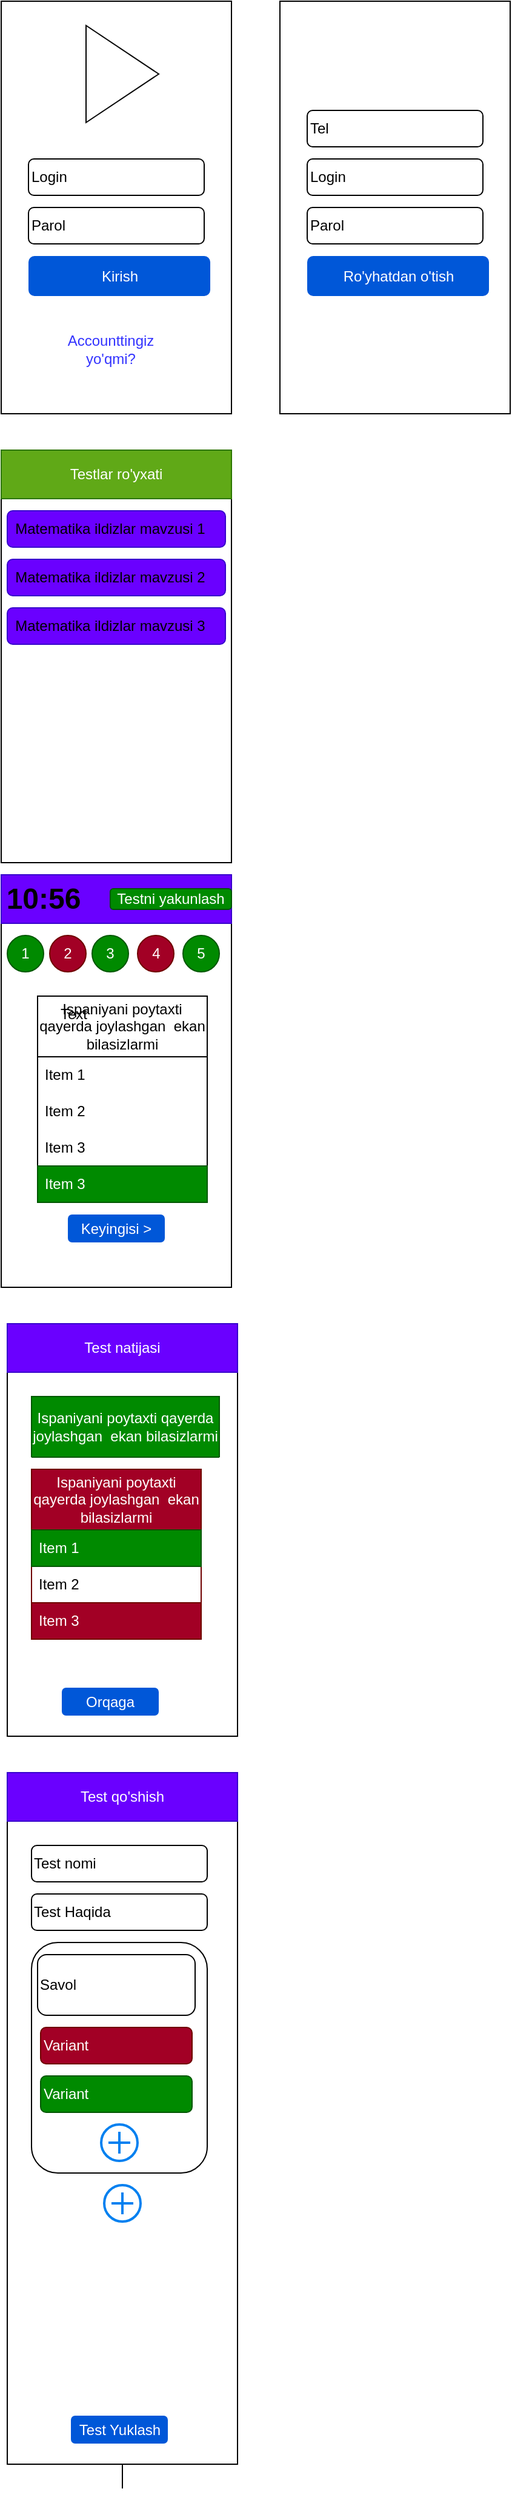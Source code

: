 <mxfile version="22.1.16" type="device">
  <diagram name="Page-1" id="bLL8LefFyKB6DO4CLXaG">
    <mxGraphModel dx="840" dy="503" grid="1" gridSize="10" guides="1" tooltips="1" connect="1" arrows="1" fold="1" page="1" pageScale="1" pageWidth="850" pageHeight="1100" math="0" shadow="0">
      <root>
        <mxCell id="0" />
        <mxCell id="1" parent="0" />
        <mxCell id="ahljpHzsh84OXeeRD9S3-1" value="" style="rounded=0;whiteSpace=wrap;html=1;" parent="1" vertex="1">
          <mxGeometry x="360" y="290" width="190" height="340" as="geometry" />
        </mxCell>
        <mxCell id="ahljpHzsh84OXeeRD9S3-2" value="Login" style="rounded=1;whiteSpace=wrap;html=1;align=left;" parent="1" vertex="1">
          <mxGeometry x="382.5" y="420" width="145" height="30" as="geometry" />
        </mxCell>
        <mxCell id="ahljpHzsh84OXeeRD9S3-3" value="Parol" style="rounded=1;whiteSpace=wrap;html=1;align=left;" parent="1" vertex="1">
          <mxGeometry x="382.5" y="460" width="145" height="30" as="geometry" />
        </mxCell>
        <mxCell id="ahljpHzsh84OXeeRD9S3-4" value="Kirish" style="rounded=1;fillColor=#0057D8;align=center;strokeColor=none;html=1;whiteSpace=wrap;fontColor=#ffffff;fontSize=12;sketch=0;" parent="1" vertex="1">
          <mxGeometry x="382.5" y="500" width="150" height="33" as="geometry" />
        </mxCell>
        <mxCell id="ahljpHzsh84OXeeRD9S3-6" value="" style="triangle;whiteSpace=wrap;html=1;" parent="1" vertex="1">
          <mxGeometry x="430" y="310" width="60" height="80" as="geometry" />
        </mxCell>
        <mxCell id="ahljpHzsh84OXeeRD9S3-7" value="" style="rounded=0;whiteSpace=wrap;html=1;" parent="1" vertex="1">
          <mxGeometry x="360" y="660" width="190" height="340" as="geometry" />
        </mxCell>
        <mxCell id="ahljpHzsh84OXeeRD9S3-12" value="Testlar ro&#39;yxati" style="text;html=1;strokeColor=#2D7600;fillColor=#60a917;align=center;verticalAlign=middle;whiteSpace=wrap;rounded=0;fontColor=#ffffff;" parent="1" vertex="1">
          <mxGeometry x="360" y="660" width="190" height="40" as="geometry" />
        </mxCell>
        <mxCell id="ahljpHzsh84OXeeRD9S3-13" value="" style="rounded=1;whiteSpace=wrap;html=1;fillColor=#6a00ff;fontColor=#ffffff;strokeColor=#3700CC;" parent="1" vertex="1">
          <mxGeometry x="365" y="710" width="180" height="30" as="geometry" />
        </mxCell>
        <mxCell id="ahljpHzsh84OXeeRD9S3-14" value="Matematika ildizlar mavzusi 1" style="text;html=1;strokeColor=none;fillColor=none;align=center;verticalAlign=middle;whiteSpace=wrap;rounded=0;" parent="1" vertex="1">
          <mxGeometry x="365" y="710" width="170" height="30" as="geometry" />
        </mxCell>
        <mxCell id="ahljpHzsh84OXeeRD9S3-20" value="" style="rounded=1;whiteSpace=wrap;html=1;fillColor=#6a00ff;fontColor=#ffffff;strokeColor=#3700CC;" parent="1" vertex="1">
          <mxGeometry x="365" y="750" width="180" height="30" as="geometry" />
        </mxCell>
        <mxCell id="ahljpHzsh84OXeeRD9S3-21" value="Matematika ildizlar mavzusi 2" style="text;html=1;strokeColor=none;fillColor=none;align=center;verticalAlign=middle;whiteSpace=wrap;rounded=0;" parent="1" vertex="1">
          <mxGeometry x="365" y="750" width="170" height="30" as="geometry" />
        </mxCell>
        <mxCell id="ahljpHzsh84OXeeRD9S3-22" value="" style="rounded=1;whiteSpace=wrap;html=1;fillColor=#6a00ff;fontColor=#ffffff;strokeColor=#3700CC;" parent="1" vertex="1">
          <mxGeometry x="365" y="790" width="180" height="30" as="geometry" />
        </mxCell>
        <mxCell id="ahljpHzsh84OXeeRD9S3-23" value="Matematika ildizlar mavzusi 3" style="text;html=1;strokeColor=none;fillColor=none;align=center;verticalAlign=middle;whiteSpace=wrap;rounded=0;" parent="1" vertex="1">
          <mxGeometry x="365" y="790" width="170" height="30" as="geometry" />
        </mxCell>
        <mxCell id="ahljpHzsh84OXeeRD9S3-24" value="" style="rounded=0;whiteSpace=wrap;html=1;" parent="1" vertex="1">
          <mxGeometry x="360" y="1010" width="190" height="340" as="geometry" />
        </mxCell>
        <mxCell id="ahljpHzsh84OXeeRD9S3-25" value="" style="rounded=0;whiteSpace=wrap;html=1;" parent="1" vertex="1">
          <mxGeometry x="590" y="290" width="190" height="340" as="geometry" />
        </mxCell>
        <mxCell id="ahljpHzsh84OXeeRD9S3-26" value="Login" style="rounded=1;whiteSpace=wrap;html=1;align=left;" parent="1" vertex="1">
          <mxGeometry x="612.5" y="420" width="145" height="30" as="geometry" />
        </mxCell>
        <mxCell id="ahljpHzsh84OXeeRD9S3-27" value="Parol" style="rounded=1;whiteSpace=wrap;html=1;align=left;" parent="1" vertex="1">
          <mxGeometry x="612.5" y="460" width="145" height="30" as="geometry" />
        </mxCell>
        <mxCell id="ahljpHzsh84OXeeRD9S3-28" value="Ro&#39;yhatdan o&#39;tish" style="rounded=1;fillColor=#0057D8;align=center;strokeColor=none;html=1;whiteSpace=wrap;fontColor=#ffffff;fontSize=12;sketch=0;" parent="1" vertex="1">
          <mxGeometry x="612.5" y="500" width="150" height="33" as="geometry" />
        </mxCell>
        <mxCell id="ahljpHzsh84OXeeRD9S3-30" value="Tel" style="rounded=1;whiteSpace=wrap;html=1;align=left;" parent="1" vertex="1">
          <mxGeometry x="612.5" y="380" width="145" height="30" as="geometry" />
        </mxCell>
        <mxCell id="ahljpHzsh84OXeeRD9S3-31" value="Accounttingiz yo&#39;qmi?" style="text;html=1;align=center;verticalAlign=middle;whiteSpace=wrap;rounded=0;fontColor=#3333FF;" parent="1" vertex="1">
          <mxGeometry x="397.5" y="560" width="105" height="33" as="geometry" />
        </mxCell>
        <mxCell id="ahljpHzsh84OXeeRD9S3-32" value="" style="text;html=1;strokeColor=#3700CC;fillColor=#6a00ff;align=center;verticalAlign=middle;whiteSpace=wrap;rounded=0;fontColor=#ffffff;" parent="1" vertex="1">
          <mxGeometry x="360" y="1010" width="190" height="40" as="geometry" />
        </mxCell>
        <mxCell id="ahljpHzsh84OXeeRD9S3-33" value="1" style="ellipse;whiteSpace=wrap;html=1;aspect=fixed;fillColor=#008a00;fontColor=#ffffff;strokeColor=#005700;" parent="1" vertex="1">
          <mxGeometry x="365" y="1060" width="30" height="30" as="geometry" />
        </mxCell>
        <mxCell id="ahljpHzsh84OXeeRD9S3-34" value="2" style="ellipse;whiteSpace=wrap;html=1;aspect=fixed;fillColor=#a20025;fontColor=#ffffff;strokeColor=#6F0000;" parent="1" vertex="1">
          <mxGeometry x="400" y="1060" width="30" height="30" as="geometry" />
        </mxCell>
        <mxCell id="ahljpHzsh84OXeeRD9S3-35" value="3" style="ellipse;whiteSpace=wrap;html=1;aspect=fixed;fillColor=#008a00;fontColor=#ffffff;strokeColor=#005700;" parent="1" vertex="1">
          <mxGeometry x="435" y="1060" width="30" height="30" as="geometry" />
        </mxCell>
        <mxCell id="ahljpHzsh84OXeeRD9S3-36" value="4" style="ellipse;whiteSpace=wrap;html=1;aspect=fixed;fillColor=#a20025;fontColor=#ffffff;strokeColor=#6F0000;" parent="1" vertex="1">
          <mxGeometry x="472.5" y="1060" width="30" height="30" as="geometry" />
        </mxCell>
        <mxCell id="ahljpHzsh84OXeeRD9S3-37" value="5" style="ellipse;whiteSpace=wrap;html=1;aspect=fixed;fillColor=#008a00;fontColor=#ffffff;strokeColor=#005700;" parent="1" vertex="1">
          <mxGeometry x="510" y="1060" width="30" height="30" as="geometry" />
        </mxCell>
        <mxCell id="ahljpHzsh84OXeeRD9S3-38" value="Ispaniyani poytaxti qayerda joylashgan&amp;nbsp; ekan bilasizlarmi" style="swimlane;fontStyle=0;childLayout=stackLayout;horizontal=1;startSize=50;horizontalStack=0;resizeParent=1;resizeParentMax=0;resizeLast=0;collapsible=1;marginBottom=0;whiteSpace=wrap;html=1;" parent="1" vertex="1">
          <mxGeometry x="390" y="1110" width="140" height="170" as="geometry" />
        </mxCell>
        <mxCell id="ahljpHzsh84OXeeRD9S3-39" value="Item 1" style="text;strokeColor=none;fillColor=none;align=left;verticalAlign=middle;spacingLeft=4;spacingRight=4;overflow=hidden;points=[[0,0.5],[1,0.5]];portConstraint=eastwest;rotatable=0;whiteSpace=wrap;html=1;" parent="ahljpHzsh84OXeeRD9S3-38" vertex="1">
          <mxGeometry y="50" width="140" height="30" as="geometry" />
        </mxCell>
        <mxCell id="ahljpHzsh84OXeeRD9S3-40" value="Item 2" style="text;strokeColor=none;fillColor=none;align=left;verticalAlign=middle;spacingLeft=4;spacingRight=4;overflow=hidden;points=[[0,0.5],[1,0.5]];portConstraint=eastwest;rotatable=0;whiteSpace=wrap;html=1;" parent="ahljpHzsh84OXeeRD9S3-38" vertex="1">
          <mxGeometry y="80" width="140" height="30" as="geometry" />
        </mxCell>
        <mxCell id="ahljpHzsh84OXeeRD9S3-41" value="Item 3" style="text;strokeColor=none;fillColor=none;align=left;verticalAlign=middle;spacingLeft=4;spacingRight=4;overflow=hidden;points=[[0,0.5],[1,0.5]];portConstraint=eastwest;rotatable=0;whiteSpace=wrap;html=1;" parent="ahljpHzsh84OXeeRD9S3-38" vertex="1">
          <mxGeometry y="110" width="140" height="30" as="geometry" />
        </mxCell>
        <mxCell id="ahljpHzsh84OXeeRD9S3-43" value="Item 3" style="text;strokeColor=#005700;fillColor=#008a00;align=left;verticalAlign=middle;spacingLeft=4;spacingRight=4;overflow=hidden;points=[[0,0.5],[1,0.5]];portConstraint=eastwest;rotatable=0;whiteSpace=wrap;html=1;fontColor=#ffffff;" parent="ahljpHzsh84OXeeRD9S3-38" vertex="1">
          <mxGeometry y="140" width="140" height="30" as="geometry" />
        </mxCell>
        <mxCell id="ahljpHzsh84OXeeRD9S3-44" value="Keyingisi &amp;gt;" style="rounded=1;fillColor=#0057D8;align=center;strokeColor=none;html=1;whiteSpace=wrap;fontColor=#ffffff;fontSize=12;sketch=0;" parent="1" vertex="1">
          <mxGeometry x="415" y="1290" width="80" height="23" as="geometry" />
        </mxCell>
        <mxCell id="ahljpHzsh84OXeeRD9S3-46" value="Testni yakunlash" style="rounded=1;fillColor=#008a00;align=center;strokeColor=#005700;html=1;whiteSpace=wrap;fontColor=#ffffff;fontSize=12;sketch=0;" parent="1" vertex="1">
          <mxGeometry x="450" y="1021.5" width="100" height="17" as="geometry" />
        </mxCell>
        <mxCell id="ahljpHzsh84OXeeRD9S3-53" value="" style="rounded=0;whiteSpace=wrap;html=1;" parent="1" vertex="1">
          <mxGeometry x="365" y="1380" width="190" height="340" as="geometry" />
        </mxCell>
        <mxCell id="ahljpHzsh84OXeeRD9S3-54" value="Test natijasi" style="text;html=1;strokeColor=#3700CC;fillColor=#6a00ff;align=center;verticalAlign=middle;whiteSpace=wrap;rounded=0;fontColor=#ffffff;" parent="1" vertex="1">
          <mxGeometry x="365" y="1380" width="190" height="40" as="geometry" />
        </mxCell>
        <mxCell id="ahljpHzsh84OXeeRD9S3-55" value="Orqaga" style="rounded=1;fillColor=#0057D8;align=center;strokeColor=none;html=1;whiteSpace=wrap;fontColor=#ffffff;fontSize=12;sketch=0;" parent="1" vertex="1">
          <mxGeometry x="410" y="1680" width="80" height="23" as="geometry" />
        </mxCell>
        <mxCell id="ahljpHzsh84OXeeRD9S3-58" value="Ispaniyani poytaxti qayerda joylashgan&amp;nbsp; ekan bilasizlarmi" style="swimlane;fontStyle=0;childLayout=stackLayout;horizontal=1;startSize=50;horizontalStack=0;resizeParent=1;resizeParentMax=0;resizeLast=0;collapsible=1;marginBottom=0;whiteSpace=wrap;html=1;fillColor=#008a00;fontColor=#ffffff;strokeColor=#005700;" parent="1" vertex="1" collapsed="1">
          <mxGeometry x="385" y="1440" width="155" height="50" as="geometry">
            <mxRectangle x="385" y="1440" width="140" height="120" as="alternateBounds" />
          </mxGeometry>
        </mxCell>
        <mxCell id="ahljpHzsh84OXeeRD9S3-59" value="Item 1" style="text;strokeColor=none;fillColor=none;align=left;verticalAlign=middle;spacingLeft=4;spacingRight=4;overflow=hidden;points=[[0,0.5],[1,0.5]];portConstraint=eastwest;rotatable=0;whiteSpace=wrap;html=1;" parent="ahljpHzsh84OXeeRD9S3-58" vertex="1">
          <mxGeometry y="30" width="140" height="30" as="geometry" />
        </mxCell>
        <mxCell id="ahljpHzsh84OXeeRD9S3-60" value="Item 2" style="text;strokeColor=none;fillColor=none;align=left;verticalAlign=middle;spacingLeft=4;spacingRight=4;overflow=hidden;points=[[0,0.5],[1,0.5]];portConstraint=eastwest;rotatable=0;whiteSpace=wrap;html=1;" parent="ahljpHzsh84OXeeRD9S3-58" vertex="1">
          <mxGeometry y="60" width="140" height="30" as="geometry" />
        </mxCell>
        <mxCell id="ahljpHzsh84OXeeRD9S3-61" value="Item 3" style="text;strokeColor=none;fillColor=none;align=left;verticalAlign=middle;spacingLeft=4;spacingRight=4;overflow=hidden;points=[[0,0.5],[1,0.5]];portConstraint=eastwest;rotatable=0;whiteSpace=wrap;html=1;" parent="ahljpHzsh84OXeeRD9S3-58" vertex="1">
          <mxGeometry y="90" width="140" height="30" as="geometry" />
        </mxCell>
        <mxCell id="ahljpHzsh84OXeeRD9S3-62" value="Ispaniyani poytaxti qayerda joylashgan&amp;nbsp; ekan bilasizlarmi" style="swimlane;fontStyle=0;childLayout=stackLayout;horizontal=1;startSize=50;horizontalStack=0;resizeParent=1;resizeParentMax=0;resizeLast=0;collapsible=1;marginBottom=0;whiteSpace=wrap;html=1;fillColor=#a20025;fontColor=#ffffff;strokeColor=#6F0000;" parent="1" vertex="1">
          <mxGeometry x="385" y="1500" width="140" height="140" as="geometry">
            <mxRectangle x="385" y="1500" width="155" height="50" as="alternateBounds" />
          </mxGeometry>
        </mxCell>
        <mxCell id="ahljpHzsh84OXeeRD9S3-63" value="Item 1" style="text;strokeColor=#005700;fillColor=#008a00;align=left;verticalAlign=middle;spacingLeft=4;spacingRight=4;overflow=hidden;points=[[0,0.5],[1,0.5]];portConstraint=eastwest;rotatable=0;whiteSpace=wrap;html=1;fontColor=#ffffff;" parent="ahljpHzsh84OXeeRD9S3-62" vertex="1">
          <mxGeometry y="50" width="140" height="30" as="geometry" />
        </mxCell>
        <mxCell id="ahljpHzsh84OXeeRD9S3-64" value="Item 2" style="text;strokeColor=none;fillColor=none;align=left;verticalAlign=middle;spacingLeft=4;spacingRight=4;overflow=hidden;points=[[0,0.5],[1,0.5]];portConstraint=eastwest;rotatable=0;whiteSpace=wrap;html=1;" parent="ahljpHzsh84OXeeRD9S3-62" vertex="1">
          <mxGeometry y="80" width="140" height="30" as="geometry" />
        </mxCell>
        <mxCell id="ahljpHzsh84OXeeRD9S3-65" value="Item 3" style="text;strokeColor=#6F0000;fillColor=#a20025;align=left;verticalAlign=middle;spacingLeft=4;spacingRight=4;overflow=hidden;points=[[0,0.5],[1,0.5]];portConstraint=eastwest;rotatable=0;whiteSpace=wrap;html=1;fontColor=#ffffff;" parent="ahljpHzsh84OXeeRD9S3-62" vertex="1">
          <mxGeometry y="110" width="140" height="30" as="geometry" />
        </mxCell>
        <mxCell id="LA-1eyrxI4D2O-kMR1db-1" value="Text" style="text;html=1;strokeColor=none;fillColor=none;align=center;verticalAlign=middle;whiteSpace=wrap;rounded=0;" vertex="1" parent="1">
          <mxGeometry x="390" y="1110" width="60" height="30" as="geometry" />
        </mxCell>
        <mxCell id="LA-1eyrxI4D2O-kMR1db-2" value="&lt;h1&gt;&lt;b&gt;10:56&lt;/b&gt;&lt;/h1&gt;" style="text;html=1;strokeColor=none;fillColor=none;align=center;verticalAlign=middle;whiteSpace=wrap;rounded=0;" vertex="1" parent="1">
          <mxGeometry x="365" y="1015" width="60" height="30" as="geometry" />
        </mxCell>
        <mxCell id="LA-1eyrxI4D2O-kMR1db-17" style="edgeStyle=orthogonalEdgeStyle;rounded=0;orthogonalLoop=1;jettySize=auto;html=1;exitX=0.5;exitY=1;exitDx=0;exitDy=0;" edge="1" parent="1" source="LA-1eyrxI4D2O-kMR1db-3">
          <mxGeometry relative="1" as="geometry">
            <mxPoint x="460" y="2100" as="targetPoint" />
          </mxGeometry>
        </mxCell>
        <mxCell id="LA-1eyrxI4D2O-kMR1db-3" value="" style="rounded=0;whiteSpace=wrap;html=1;" vertex="1" parent="1">
          <mxGeometry x="365" y="1750" width="190" height="570" as="geometry" />
        </mxCell>
        <mxCell id="LA-1eyrxI4D2O-kMR1db-4" value="Test qo&#39;shish" style="text;html=1;strokeColor=#3700CC;fillColor=#6a00ff;align=center;verticalAlign=middle;whiteSpace=wrap;rounded=0;fontColor=#ffffff;" vertex="1" parent="1">
          <mxGeometry x="365" y="1750" width="190" height="40" as="geometry" />
        </mxCell>
        <mxCell id="LA-1eyrxI4D2O-kMR1db-5" value="Test Yuklash" style="rounded=1;fillColor=#0057D8;align=center;strokeColor=none;html=1;whiteSpace=wrap;fontColor=#ffffff;fontSize=12;sketch=0;" vertex="1" parent="1">
          <mxGeometry x="417.5" y="2280" width="80" height="23" as="geometry" />
        </mxCell>
        <mxCell id="LA-1eyrxI4D2O-kMR1db-14" value="Test nomi" style="rounded=1;whiteSpace=wrap;html=1;align=left;" vertex="1" parent="1">
          <mxGeometry x="385" y="1810" width="145" height="30" as="geometry" />
        </mxCell>
        <mxCell id="LA-1eyrxI4D2O-kMR1db-15" value="Test Haqida" style="rounded=1;whiteSpace=wrap;html=1;align=left;" vertex="1" parent="1">
          <mxGeometry x="385" y="1850" width="145" height="30" as="geometry" />
        </mxCell>
        <mxCell id="LA-1eyrxI4D2O-kMR1db-16" value="" style="rounded=1;whiteSpace=wrap;html=1;" vertex="1" parent="1">
          <mxGeometry x="385" y="1890" width="145" height="190" as="geometry" />
        </mxCell>
        <mxCell id="LA-1eyrxI4D2O-kMR1db-18" value="Savol" style="rounded=1;whiteSpace=wrap;html=1;align=left;" vertex="1" parent="1">
          <mxGeometry x="390" y="1900" width="130" height="50" as="geometry" />
        </mxCell>
        <mxCell id="LA-1eyrxI4D2O-kMR1db-19" value="Variant" style="rounded=1;whiteSpace=wrap;html=1;align=left;fillColor=#a20025;fontColor=#ffffff;strokeColor=#6F0000;" vertex="1" parent="1">
          <mxGeometry x="392.5" y="1960" width="125" height="30" as="geometry" />
        </mxCell>
        <mxCell id="LA-1eyrxI4D2O-kMR1db-20" value="" style="html=1;verticalLabelPosition=bottom;align=center;labelBackgroundColor=#ffffff;verticalAlign=top;strokeWidth=2;strokeColor=#0080F0;shadow=0;dashed=0;shape=mxgraph.ios7.icons.add;" vertex="1" parent="1">
          <mxGeometry x="442.5" y="2040" width="30" height="30" as="geometry" />
        </mxCell>
        <mxCell id="LA-1eyrxI4D2O-kMR1db-21" value="" style="html=1;verticalLabelPosition=bottom;align=center;labelBackgroundColor=#ffffff;verticalAlign=top;strokeWidth=2;strokeColor=#0080F0;shadow=0;dashed=0;shape=mxgraph.ios7.icons.add;" vertex="1" parent="1">
          <mxGeometry x="445" y="2090" width="30" height="30" as="geometry" />
        </mxCell>
        <mxCell id="LA-1eyrxI4D2O-kMR1db-22" value="Variant" style="rounded=1;whiteSpace=wrap;html=1;align=left;fillColor=#008a00;fontColor=#ffffff;strokeColor=#005700;" vertex="1" parent="1">
          <mxGeometry x="392.5" y="2000" width="125" height="30" as="geometry" />
        </mxCell>
      </root>
    </mxGraphModel>
  </diagram>
</mxfile>
